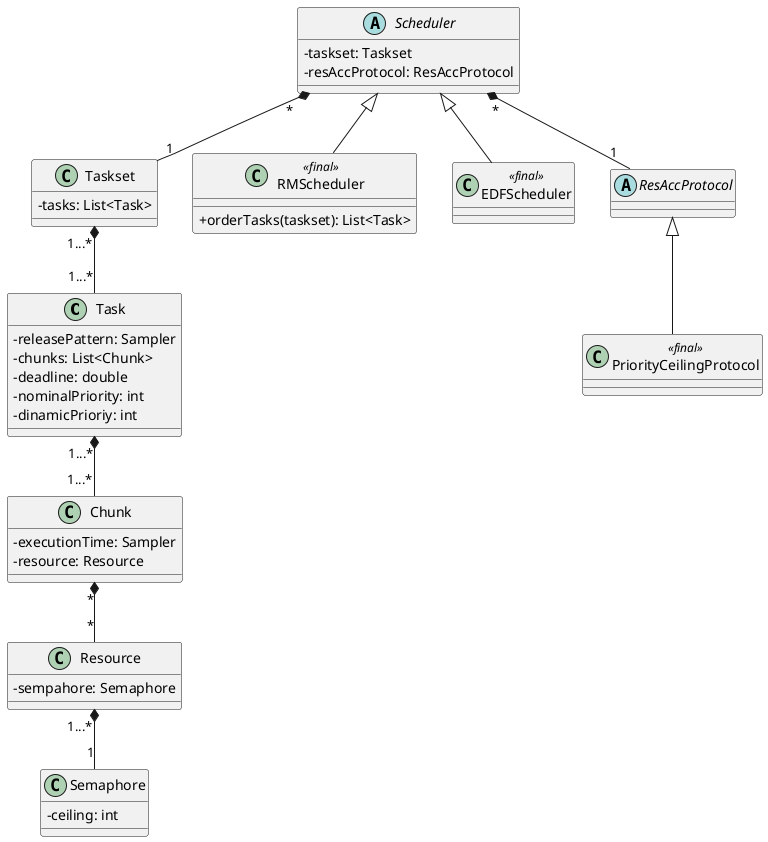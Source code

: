 @startuml Analisi
skinparam classAttributeIconSize 0

' classi
class Task {
    - releasePattern: Sampler
    - chunks: List<Chunk>
    - deadline: double
    - nominalPriority: int
    - dinamicPrioriy: int
}

class Chunk {
    - executionTime: Sampler
    - resource: Resource
}

class Taskset {
    - tasks: List<Task>
}

class Resource {
    - sempahore: Semaphore
}

abstract class Scheduler {
    - taskset: Taskset
    - resAccProtocol: ResAccProtocol
}

class RMScheduler <<final>> {
    + orderTasks(taskset): List<Task>
}

class EDFScheduler <<final>> {
}

abstract class ResAccProtocol {
}

class PriorityCeilingProtocol <<final>> {
}

class Semaphore{
    - ceiling: int
}

' relazioni
Task "1...*" *-- "1...*" Chunk
Taskset "1...*" *-- "1...*" Task
Chunk "*" *-- "*" Resource
Scheduler <|-- RMScheduler
Scheduler <|-- EDFScheduler
Scheduler "*" *-- "1" Taskset
ResAccProtocol <|-- PriorityCeilingProtocol
Scheduler "*" *-- "1" ResAccProtocol
Resource "1...*" *-- "1" Semaphore

@enduml